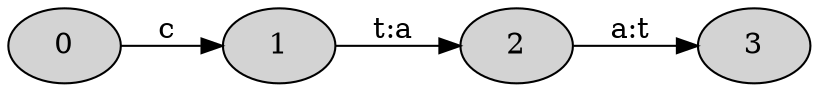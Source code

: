 // This graph generated with hfst-fst2txt blah
digraph H {
rankdir = LR;
node [style=filled] 0
0 -> 1 [label="c "];
node [style=filled] 1
1 -> 2 [label="t:a "];
node [style=filled] 2
2 -> 3 [label="a:t "];
node [shape=doublecircle,style=filled] 3
}
